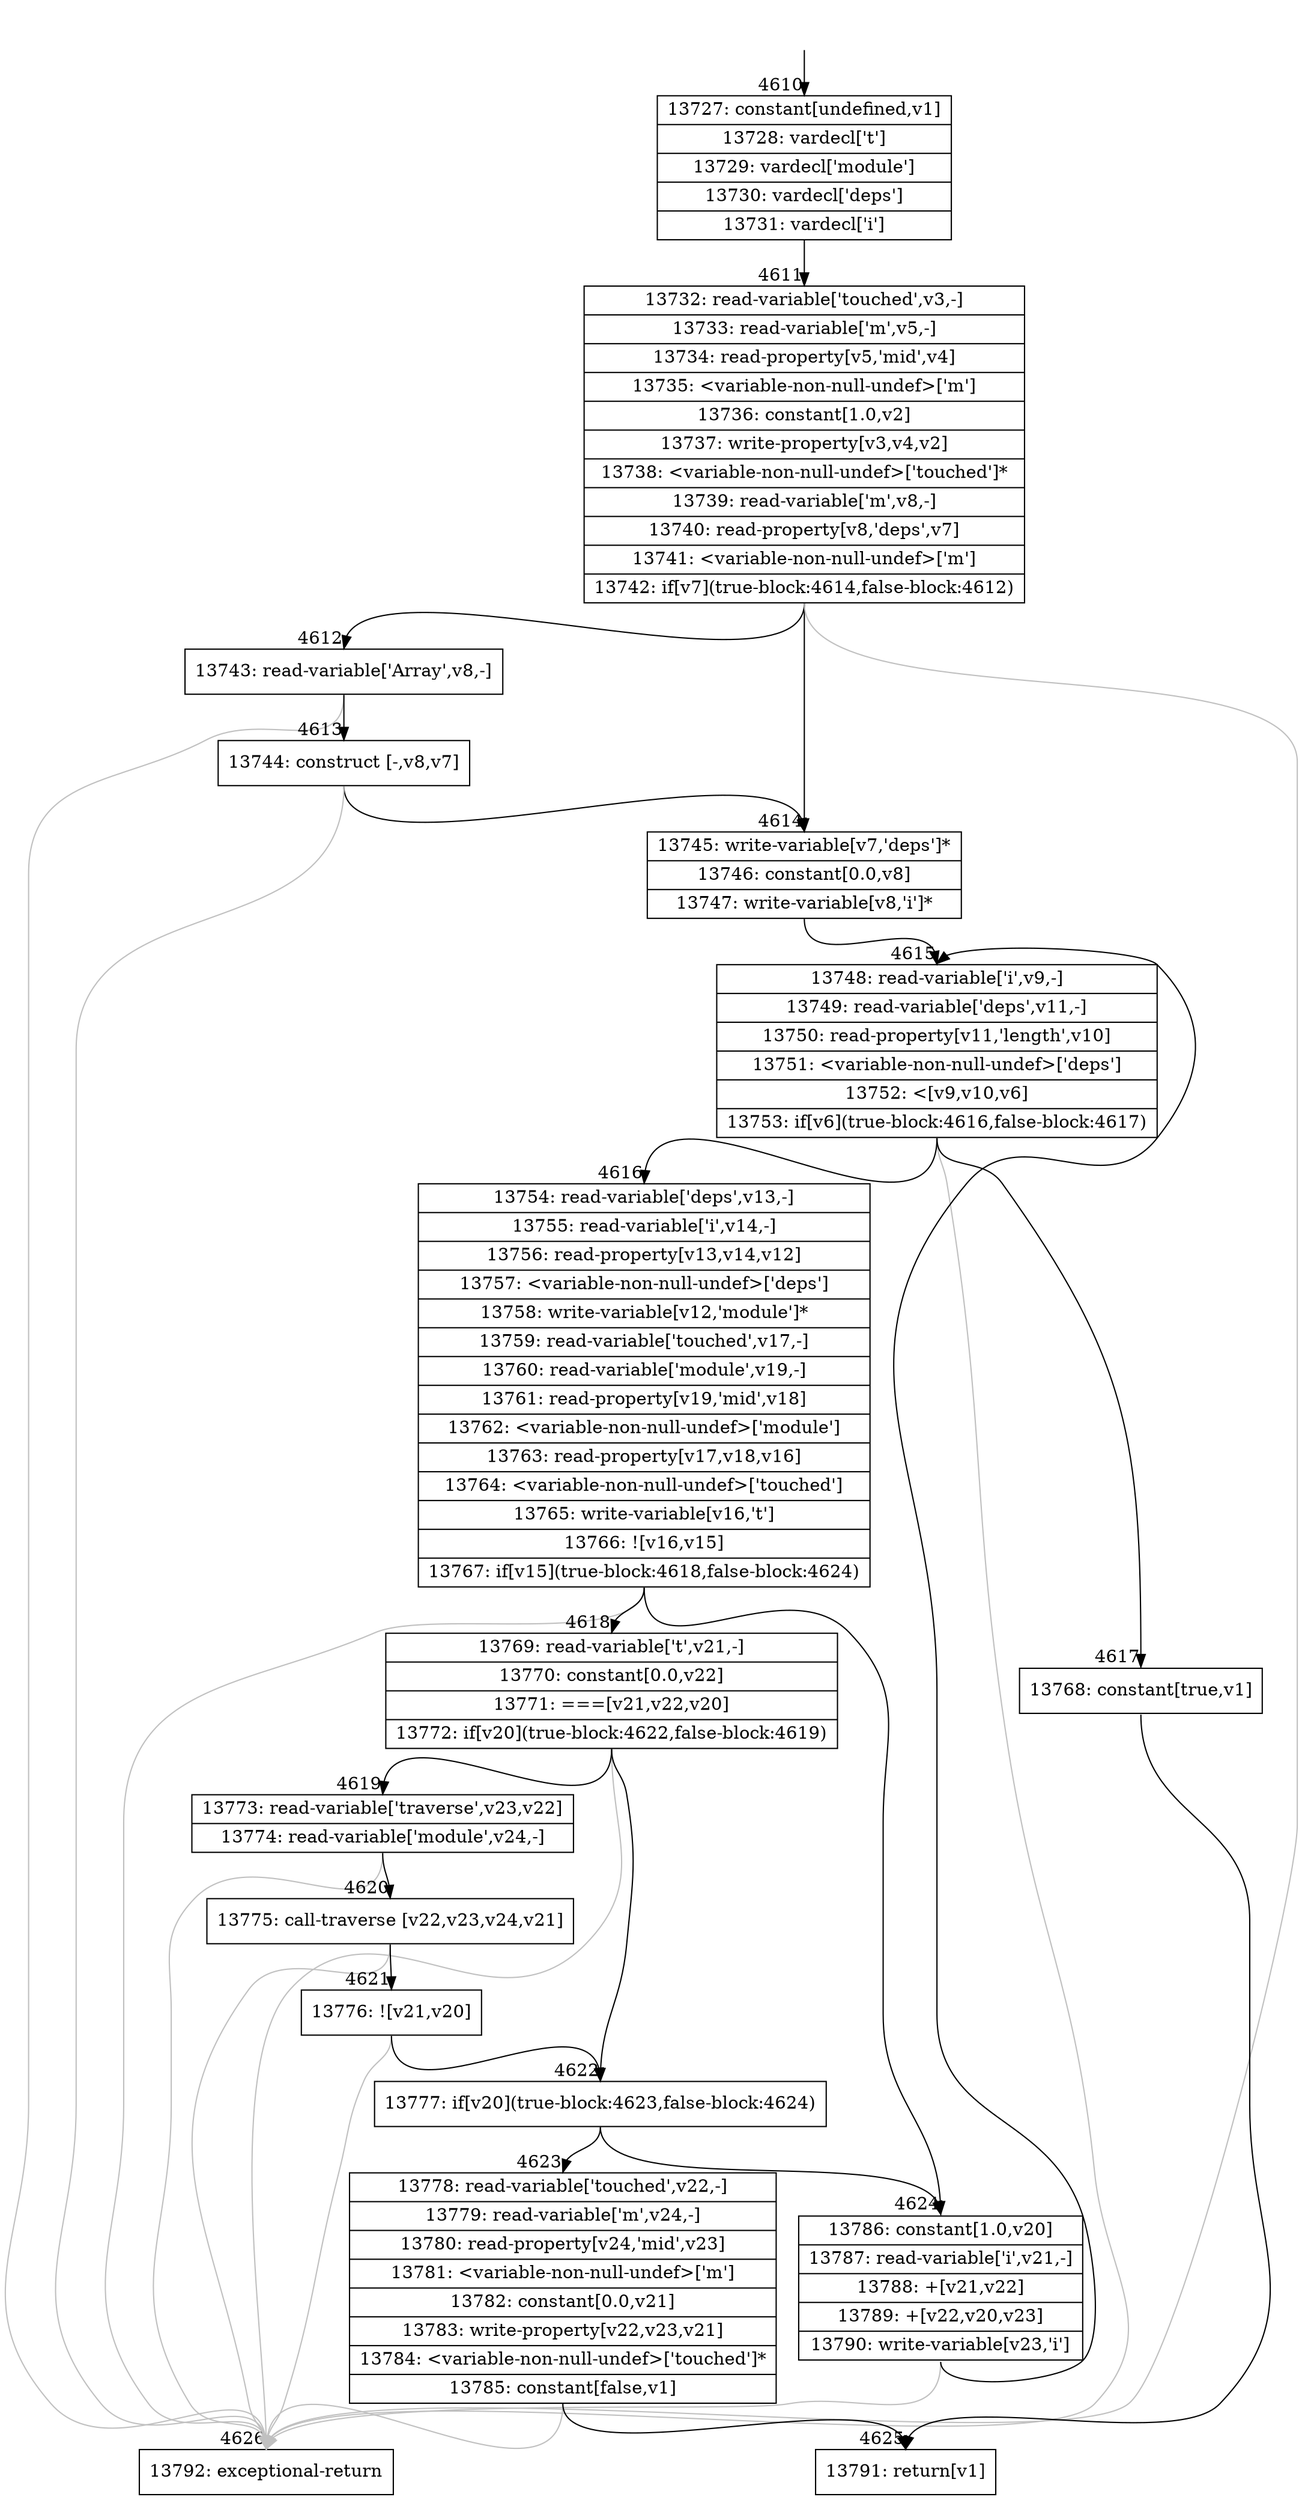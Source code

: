 digraph {
rankdir="TD"
BB_entry336[shape=none,label=""];
BB_entry336 -> BB4610 [tailport=s, headport=n, headlabel="    4610"]
BB4610 [shape=record label="{13727: constant[undefined,v1]|13728: vardecl['t']|13729: vardecl['module']|13730: vardecl['deps']|13731: vardecl['i']}" ] 
BB4610 -> BB4611 [tailport=s, headport=n, headlabel="      4611"]
BB4611 [shape=record label="{13732: read-variable['touched',v3,-]|13733: read-variable['m',v5,-]|13734: read-property[v5,'mid',v4]|13735: \<variable-non-null-undef\>['m']|13736: constant[1.0,v2]|13737: write-property[v3,v4,v2]|13738: \<variable-non-null-undef\>['touched']*|13739: read-variable['m',v8,-]|13740: read-property[v8,'deps',v7]|13741: \<variable-non-null-undef\>['m']|13742: if[v7](true-block:4614,false-block:4612)}" ] 
BB4611 -> BB4614 [tailport=s, headport=n, headlabel="      4614"]
BB4611 -> BB4612 [tailport=s, headport=n, headlabel="      4612"]
BB4611 -> BB4626 [tailport=s, headport=n, color=gray, headlabel="      4626"]
BB4612 [shape=record label="{13743: read-variable['Array',v8,-]}" ] 
BB4612 -> BB4613 [tailport=s, headport=n, headlabel="      4613"]
BB4612 -> BB4626 [tailport=s, headport=n, color=gray]
BB4613 [shape=record label="{13744: construct [-,v8,v7]}" ] 
BB4613 -> BB4614 [tailport=s, headport=n]
BB4613 -> BB4626 [tailport=s, headport=n, color=gray]
BB4614 [shape=record label="{13745: write-variable[v7,'deps']*|13746: constant[0.0,v8]|13747: write-variable[v8,'i']*}" ] 
BB4614 -> BB4615 [tailport=s, headport=n, headlabel="      4615"]
BB4615 [shape=record label="{13748: read-variable['i',v9,-]|13749: read-variable['deps',v11,-]|13750: read-property[v11,'length',v10]|13751: \<variable-non-null-undef\>['deps']|13752: \<[v9,v10,v6]|13753: if[v6](true-block:4616,false-block:4617)}" ] 
BB4615 -> BB4616 [tailport=s, headport=n, headlabel="      4616"]
BB4615 -> BB4617 [tailport=s, headport=n, headlabel="      4617"]
BB4615 -> BB4626 [tailport=s, headport=n, color=gray]
BB4616 [shape=record label="{13754: read-variable['deps',v13,-]|13755: read-variable['i',v14,-]|13756: read-property[v13,v14,v12]|13757: \<variable-non-null-undef\>['deps']|13758: write-variable[v12,'module']*|13759: read-variable['touched',v17,-]|13760: read-variable['module',v19,-]|13761: read-property[v19,'mid',v18]|13762: \<variable-non-null-undef\>['module']|13763: read-property[v17,v18,v16]|13764: \<variable-non-null-undef\>['touched']|13765: write-variable[v16,'t']|13766: ![v16,v15]|13767: if[v15](true-block:4618,false-block:4624)}" ] 
BB4616 -> BB4618 [tailport=s, headport=n, headlabel="      4618"]
BB4616 -> BB4624 [tailport=s, headport=n, headlabel="      4624"]
BB4616 -> BB4626 [tailport=s, headport=n, color=gray]
BB4617 [shape=record label="{13768: constant[true,v1]}" ] 
BB4617 -> BB4625 [tailport=s, headport=n, headlabel="      4625"]
BB4618 [shape=record label="{13769: read-variable['t',v21,-]|13770: constant[0.0,v22]|13771: ===[v21,v22,v20]|13772: if[v20](true-block:4622,false-block:4619)}" ] 
BB4618 -> BB4622 [tailport=s, headport=n, headlabel="      4622"]
BB4618 -> BB4619 [tailport=s, headport=n, headlabel="      4619"]
BB4618 -> BB4626 [tailport=s, headport=n, color=gray]
BB4619 [shape=record label="{13773: read-variable['traverse',v23,v22]|13774: read-variable['module',v24,-]}" ] 
BB4619 -> BB4620 [tailport=s, headport=n, headlabel="      4620"]
BB4619 -> BB4626 [tailport=s, headport=n, color=gray]
BB4620 [shape=record label="{13775: call-traverse [v22,v23,v24,v21]}" ] 
BB4620 -> BB4621 [tailport=s, headport=n, headlabel="      4621"]
BB4620 -> BB4626 [tailport=s, headport=n, color=gray]
BB4621 [shape=record label="{13776: ![v21,v20]}" ] 
BB4621 -> BB4622 [tailport=s, headport=n]
BB4621 -> BB4626 [tailport=s, headport=n, color=gray]
BB4622 [shape=record label="{13777: if[v20](true-block:4623,false-block:4624)}" ] 
BB4622 -> BB4623 [tailport=s, headport=n, headlabel="      4623"]
BB4622 -> BB4624 [tailport=s, headport=n]
BB4623 [shape=record label="{13778: read-variable['touched',v22,-]|13779: read-variable['m',v24,-]|13780: read-property[v24,'mid',v23]|13781: \<variable-non-null-undef\>['m']|13782: constant[0.0,v21]|13783: write-property[v22,v23,v21]|13784: \<variable-non-null-undef\>['touched']*|13785: constant[false,v1]}" ] 
BB4623 -> BB4625 [tailport=s, headport=n]
BB4623 -> BB4626 [tailport=s, headport=n, color=gray]
BB4624 [shape=record label="{13786: constant[1.0,v20]|13787: read-variable['i',v21,-]|13788: +[v21,v22]|13789: +[v22,v20,v23]|13790: write-variable[v23,'i']}" ] 
BB4624 -> BB4615 [tailport=s, headport=n]
BB4624 -> BB4626 [tailport=s, headport=n, color=gray]
BB4625 [shape=record label="{13791: return[v1]}" ] 
BB4626 [shape=record label="{13792: exceptional-return}" ] 
//#$~ 6353
}
